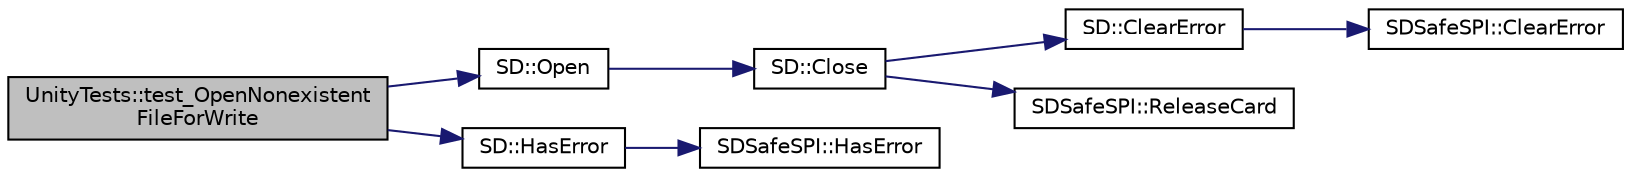 digraph "UnityTests::test_OpenNonexistentFileForWrite"
{
  edge [fontname="Helvetica",fontsize="10",labelfontname="Helvetica",labelfontsize="10"];
  node [fontname="Helvetica",fontsize="10",shape=record];
  rankdir="LR";
  Node1 [label="UnityTests::test_OpenNonexistent\lFileForWrite",height=0.2,width=0.4,color="black", fillcolor="grey75", style="filled" fontcolor="black"];
  Node1 -> Node2 [color="midnightblue",fontsize="10",style="solid",fontname="Helvetica"];
  Node2 [label="SD::Open",height=0.2,width=0.4,color="black", fillcolor="white", style="filled",URL="$classSD.html#a95cbb406b7742bd4daf2438aff9b15d3",tooltip="Close any currently open file, and open a new one with the given file name and mode."];
  Node2 -> Node3 [color="midnightblue",fontsize="10",style="solid",fontname="Helvetica"];
  Node3 [label="SD::Close",height=0.2,width=0.4,color="black", fillcolor="white", style="filled",URL="$classSD.html#a3565db73bb04735026ed9ce454eb52eb",tooltip="Flush and close the currently open file if any."];
  Node3 -> Node4 [color="midnightblue",fontsize="10",style="solid",fontname="Helvetica"];
  Node4 [label="SD::ClearError",height=0.2,width=0.4,color="black", fillcolor="white", style="filled",URL="$classSD.html#ae3d681225cee64a2c7c1722f1cd9b23a",tooltip="Resets the error flag to kNoError."];
  Node4 -> Node5 [color="midnightblue",fontsize="10",style="solid",fontname="Helvetica"];
  Node5 [label="SDSafeSPI::ClearError",height=0.2,width=0.4,color="black", fillcolor="white", style="filled",URL="$classSDSafeSPI.html#a4608c282f5225c559fa836d9867e6e81",tooltip="Resets the error flag to kNoError."];
  Node3 -> Node6 [color="midnightblue",fontsize="10",style="solid",fontname="Helvetica"];
  Node6 [label="SDSafeSPI::ReleaseCard",height=0.2,width=0.4,color="black", fillcolor="white", style="filled",URL="$classSDSafeSPI.html#ae74174a2ead99e536e2942feb9019b76",tooltip="Release the SPI bus and allow other devices to use it."];
  Node1 -> Node7 [color="midnightblue",fontsize="10",style="solid",fontname="Helvetica"];
  Node7 [label="SD::HasError",height=0.2,width=0.4,color="black", fillcolor="white", style="filled",URL="$classSD.html#ac757d23593cdffa8963d44c402616ab5",tooltip="If there was an error in the SD routines then this function will return an error code."];
  Node7 -> Node8 [color="midnightblue",fontsize="10",style="solid",fontname="Helvetica"];
  Node8 [label="SDSafeSPI::HasError",height=0.2,width=0.4,color="black", fillcolor="white", style="filled",URL="$classSDSafeSPI.html#a2c58e3f57f90f70ea094409f3dbcab0b",tooltip="If there was an error in the SD routines then this function will return an error code."];
}
